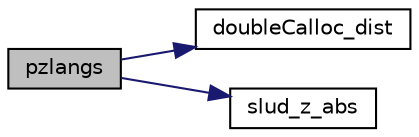 digraph "pzlangs"
{
 // LATEX_PDF_SIZE
  edge [fontname="Helvetica",fontsize="10",labelfontname="Helvetica",labelfontsize="10"];
  node [fontname="Helvetica",fontsize="10",shape=record];
  rankdir="LR";
  Node1 [label="pzlangs",height=0.2,width=0.4,color="black", fillcolor="grey75", style="filled", fontcolor="black",tooltip=" "];
  Node1 -> Node2 [color="midnightblue",fontsize="10",style="solid",fontname="Helvetica"];
  Node2 [label="doubleCalloc_dist",height=0.2,width=0.4,color="black", fillcolor="white", style="filled",URL="$dmemory__dist_8c.html#ad0990926eb133871817599be1522bb45",tooltip=" "];
  Node1 -> Node3 [color="midnightblue",fontsize="10",style="solid",fontname="Helvetica"];
  Node3 [label="slud_z_abs",height=0.2,width=0.4,color="black", fillcolor="white", style="filled",URL="$dcomplex_8h.html#a46ea40bba28b5407ef32348873587354",tooltip=" "];
}
